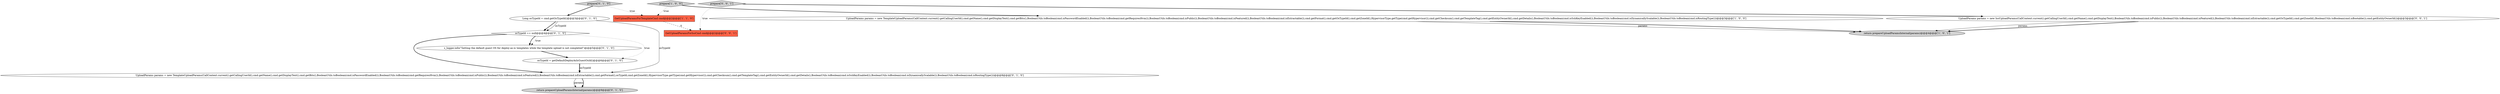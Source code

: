 digraph {
5 [style = filled, label = "UploadParams params = new TemplateUploadParams(CallContext.current().getCallingUserId(),cmd.getName(),cmd.getDisplayText(),cmd.getBits(),BooleanUtils.toBoolean(cmd.isPasswordEnabled()),BooleanUtils.toBoolean(cmd.getRequiresHvm()),BooleanUtils.toBoolean(cmd.isPublic()),BooleanUtils.toBoolean(cmd.isFeatured()),BooleanUtils.toBoolean(cmd.isExtractable()),cmd.getFormat(),osTypeId,cmd.getZoneId(),HypervisorType.getType(cmd.getHypervisor()),cmd.getChecksum(),cmd.getTemplateTag(),cmd.getEntityOwnerId(),cmd.getDetails(),BooleanUtils.toBoolean(cmd.isSshKeyEnabled()),BooleanUtils.toBoolean(cmd.isDynamicallyScalable()),BooleanUtils.toBoolean(cmd.isRoutingType()))@@@8@@@['0', '1', '0']", fillcolor = white, shape = ellipse image = "AAA1AAABBB2BBB"];
10 [style = filled, label = "osTypeId == null@@@4@@@['0', '1', '0']", fillcolor = white, shape = diamond image = "AAA1AAABBB2BBB"];
6 [style = filled, label = "return prepareUploadParamsInternal(params)@@@9@@@['0', '1', '0']", fillcolor = lightgray, shape = ellipse image = "AAA0AAABBB2BBB"];
2 [style = filled, label = "prepare['1', '0', '0']", fillcolor = lightgray, shape = diamond image = "AAA0AAABBB1BBB"];
0 [style = filled, label = "GetUploadParamsForTemplateCmd cmd@@@2@@@['1', '1', '0']", fillcolor = tomato, shape = box image = "AAA0AAABBB1BBB"];
9 [style = filled, label = "osTypeId = getDefaultDeployAsIsGuestOsId()@@@6@@@['0', '1', '0']", fillcolor = white, shape = ellipse image = "AAA1AAABBB2BBB"];
1 [style = filled, label = "return prepareUploadParamsInternal(params)@@@4@@@['1', '0', '1']", fillcolor = lightgray, shape = ellipse image = "AAA0AAABBB1BBB"];
13 [style = filled, label = "prepare['0', '0', '1']", fillcolor = lightgray, shape = diamond image = "AAA0AAABBB3BBB"];
3 [style = filled, label = "UploadParams params = new TemplateUploadParams(CallContext.current().getCallingUserId(),cmd.getName(),cmd.getDisplayText(),cmd.getBits(),BooleanUtils.toBoolean(cmd.isPasswordEnabled()),BooleanUtils.toBoolean(cmd.getRequiresHvm()),BooleanUtils.toBoolean(cmd.isPublic()),BooleanUtils.toBoolean(cmd.isFeatured()),BooleanUtils.toBoolean(cmd.isExtractable()),cmd.getFormat(),cmd.getOsTypeId(),cmd.getZoneId(),HypervisorType.getType(cmd.getHypervisor()),cmd.getChecksum(),cmd.getTemplateTag(),cmd.getEntityOwnerId(),cmd.getDetails(),BooleanUtils.toBoolean(cmd.isSshKeyEnabled()),BooleanUtils.toBoolean(cmd.isDynamicallyScalable()),BooleanUtils.toBoolean(cmd.isRoutingType()))@@@3@@@['1', '0', '0']", fillcolor = white, shape = ellipse image = "AAA0AAABBB1BBB"];
8 [style = filled, label = "s_logger.info(\"Setting the default guest OS for deploy-as-is templates while the template upload is not completed\")@@@5@@@['0', '1', '0']", fillcolor = white, shape = ellipse image = "AAA1AAABBB2BBB"];
11 [style = filled, label = "GetUploadParamsForIsoCmd cmd@@@2@@@['0', '0', '1']", fillcolor = tomato, shape = box image = "AAA0AAABBB3BBB"];
7 [style = filled, label = "Long osTypeId = cmd.getOsTypeId()@@@3@@@['0', '1', '0']", fillcolor = white, shape = ellipse image = "AAA0AAABBB2BBB"];
12 [style = filled, label = "UploadParams params = new IsoUploadParams(CallContext.current().getCallingUserId(),cmd.getName(),cmd.getDisplayText(),BooleanUtils.toBoolean(cmd.isPublic()),BooleanUtils.toBoolean(cmd.isFeatured()),BooleanUtils.toBoolean(cmd.isExtractable()),cmd.getOsTypeId(),cmd.getZoneId(),BooleanUtils.toBoolean(cmd.isBootable()),cmd.getEntityOwnerId())@@@3@@@['0', '0', '1']", fillcolor = white, shape = ellipse image = "AAA0AAABBB3BBB"];
4 [style = filled, label = "prepare['0', '1', '0']", fillcolor = lightgray, shape = diamond image = "AAA0AAABBB2BBB"];
3->1 [style = solid, label="params"];
8->9 [style = bold, label=""];
4->7 [style = bold, label=""];
9->5 [style = solid, label="osTypeId"];
7->10 [style = bold, label=""];
13->11 [style = dotted, label="true"];
10->8 [style = bold, label=""];
12->1 [style = bold, label=""];
4->0 [style = dotted, label="true"];
3->1 [style = bold, label=""];
2->3 [style = bold, label=""];
13->12 [style = bold, label=""];
7->5 [style = solid, label="osTypeId"];
0->11 [style = dashed, label="0"];
10->8 [style = dotted, label="true"];
5->6 [style = solid, label="params"];
2->0 [style = dotted, label="true"];
9->5 [style = bold, label=""];
12->1 [style = solid, label="params"];
10->5 [style = bold, label=""];
10->9 [style = dotted, label="true"];
7->10 [style = solid, label="osTypeId"];
5->6 [style = bold, label=""];
}
